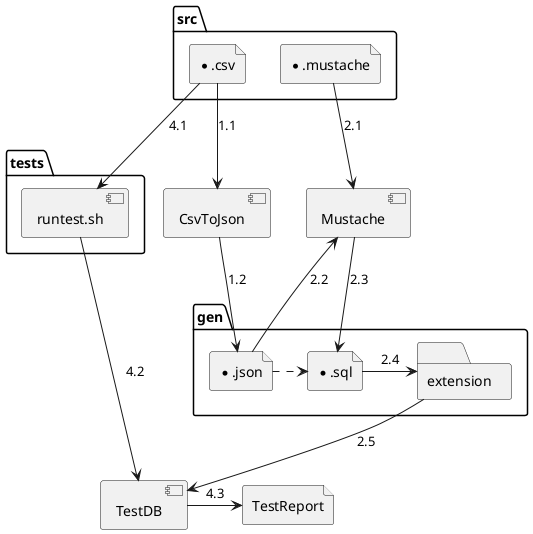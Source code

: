 @startuml

folder src {
  file "*.csv" as csv
  file "*.mustache" as mustache
}
folder gen {
  file "*.sql"  as sql
  file "*.json" as json
  folder "extension"  as ext
}

[CsvToJson]
csv --> CsvToJson : 1.1
CsvToJson -> json : 1.2

[Mustache]
mustache --> Mustache : 2.1
Mustache <-- json : 2.2
json .> sql
Mustache --> sql : 2.3
sql -> ext : 2.4

folder tests {
    component runtest.sh as runtest
}
csv --> runtest : 4.1

[TestDB]
ext --> TestDB : 2.5
runtest -> TestDB : 4.2

file TestReport
TestDB -> TestReport: 4.3


@enduml